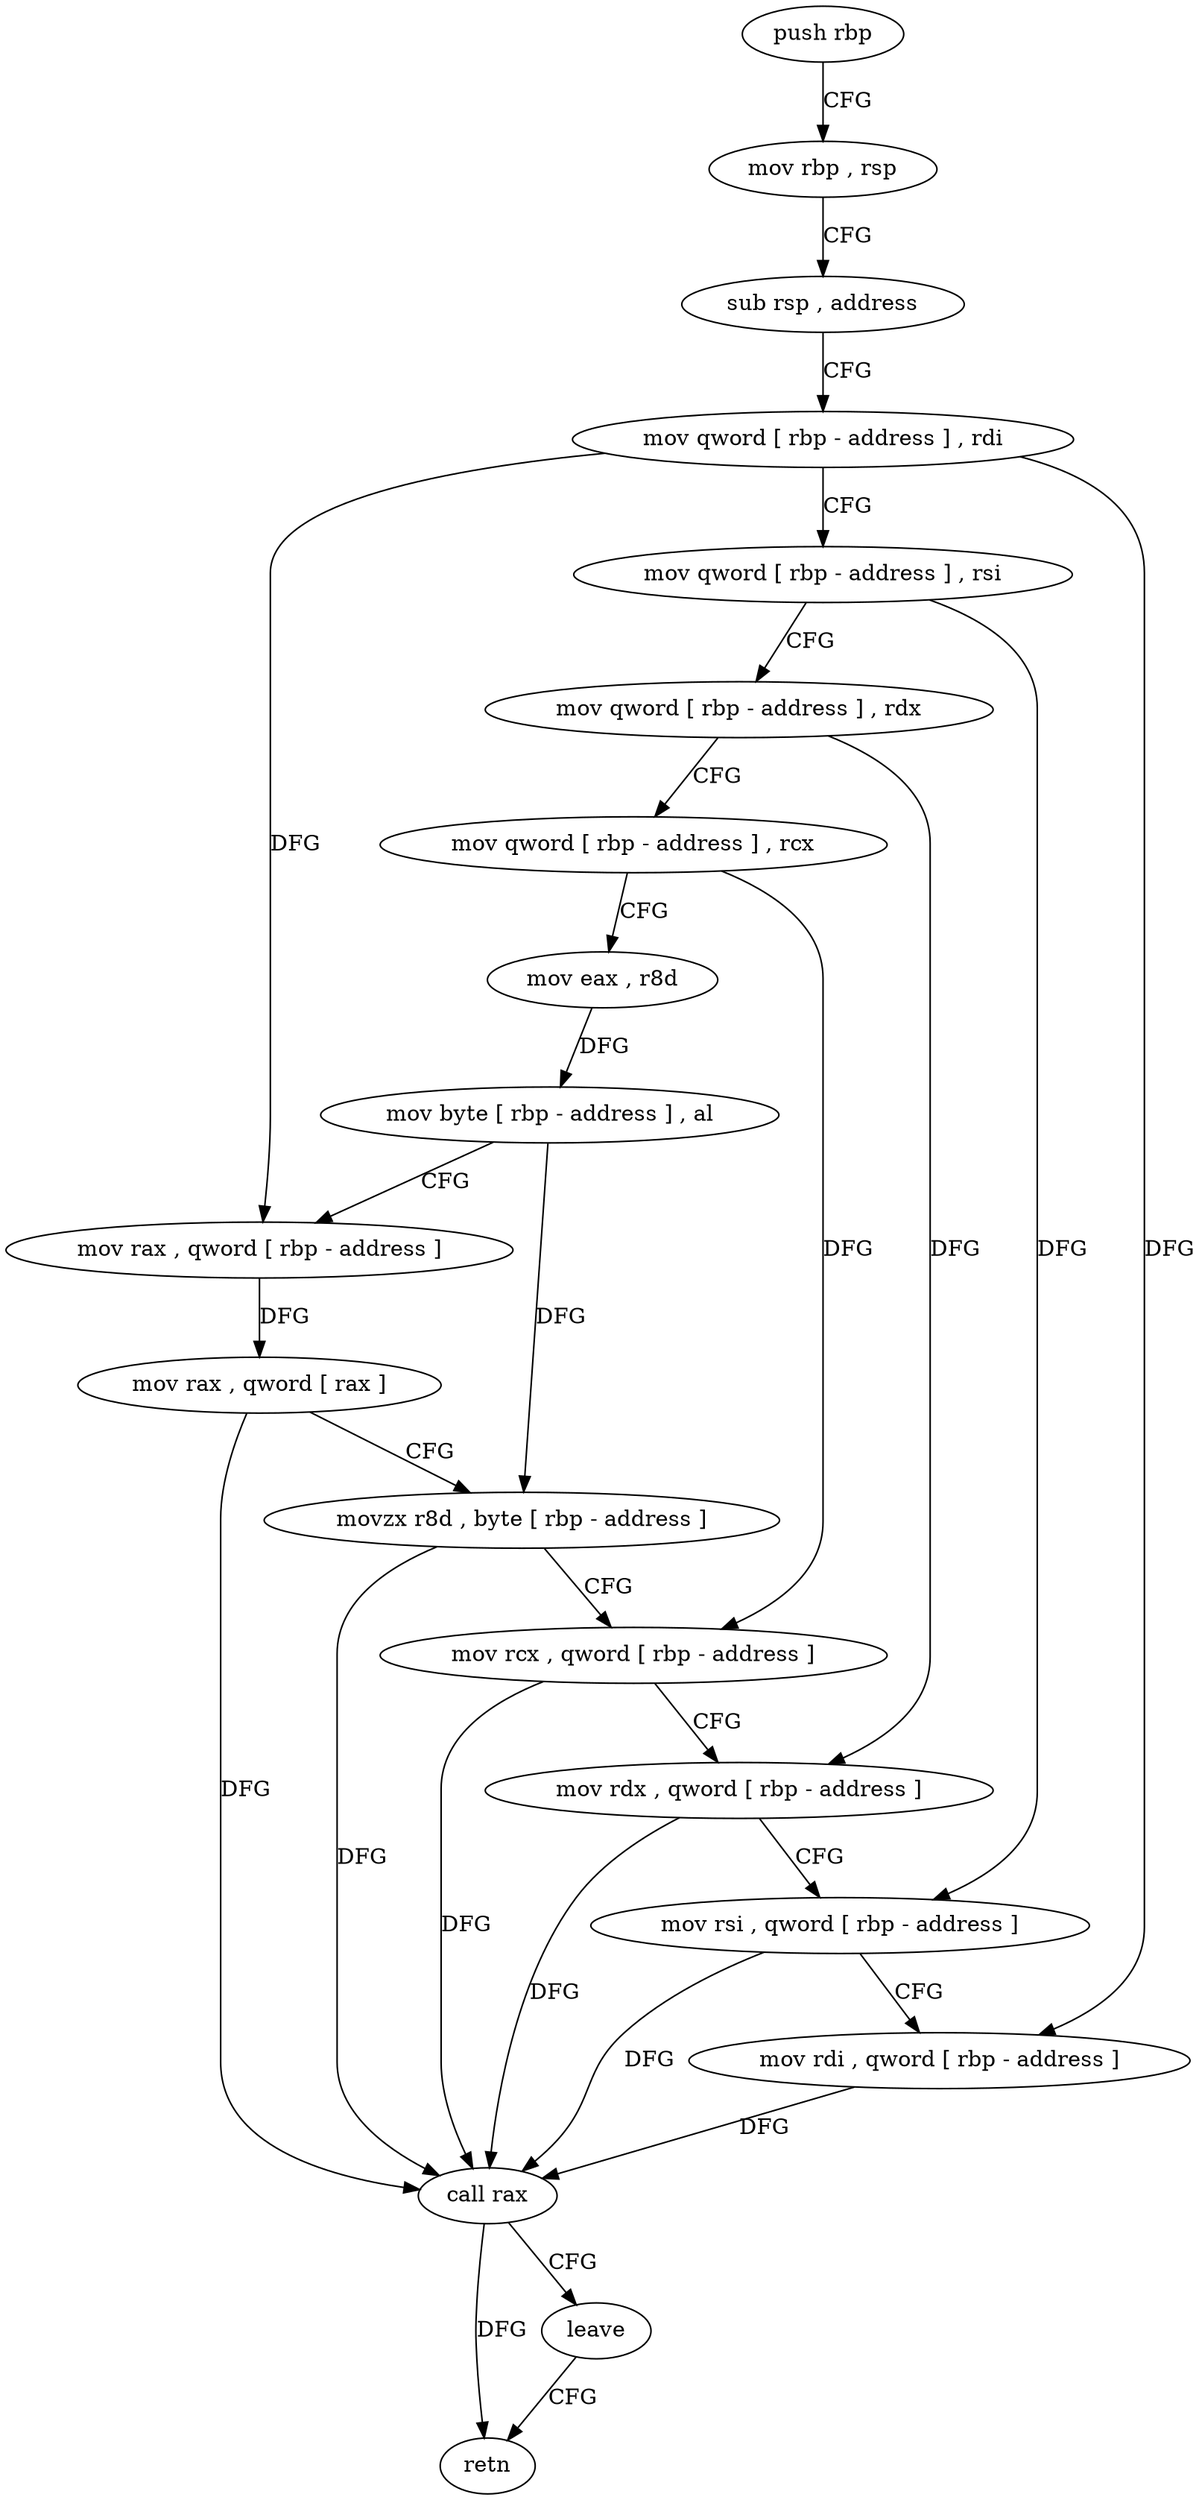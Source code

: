 digraph "func" {
"229412" [label = "push rbp" ]
"229413" [label = "mov rbp , rsp" ]
"229416" [label = "sub rsp , address" ]
"229420" [label = "mov qword [ rbp - address ] , rdi" ]
"229424" [label = "mov qword [ rbp - address ] , rsi" ]
"229428" [label = "mov qword [ rbp - address ] , rdx" ]
"229432" [label = "mov qword [ rbp - address ] , rcx" ]
"229436" [label = "mov eax , r8d" ]
"229439" [label = "mov byte [ rbp - address ] , al" ]
"229442" [label = "mov rax , qword [ rbp - address ]" ]
"229446" [label = "mov rax , qword [ rax ]" ]
"229449" [label = "movzx r8d , byte [ rbp - address ]" ]
"229454" [label = "mov rcx , qword [ rbp - address ]" ]
"229458" [label = "mov rdx , qword [ rbp - address ]" ]
"229462" [label = "mov rsi , qword [ rbp - address ]" ]
"229466" [label = "mov rdi , qword [ rbp - address ]" ]
"229470" [label = "call rax" ]
"229472" [label = "leave" ]
"229473" [label = "retn" ]
"229412" -> "229413" [ label = "CFG" ]
"229413" -> "229416" [ label = "CFG" ]
"229416" -> "229420" [ label = "CFG" ]
"229420" -> "229424" [ label = "CFG" ]
"229420" -> "229442" [ label = "DFG" ]
"229420" -> "229466" [ label = "DFG" ]
"229424" -> "229428" [ label = "CFG" ]
"229424" -> "229462" [ label = "DFG" ]
"229428" -> "229432" [ label = "CFG" ]
"229428" -> "229458" [ label = "DFG" ]
"229432" -> "229436" [ label = "CFG" ]
"229432" -> "229454" [ label = "DFG" ]
"229436" -> "229439" [ label = "DFG" ]
"229439" -> "229442" [ label = "CFG" ]
"229439" -> "229449" [ label = "DFG" ]
"229442" -> "229446" [ label = "DFG" ]
"229446" -> "229449" [ label = "CFG" ]
"229446" -> "229470" [ label = "DFG" ]
"229449" -> "229454" [ label = "CFG" ]
"229449" -> "229470" [ label = "DFG" ]
"229454" -> "229458" [ label = "CFG" ]
"229454" -> "229470" [ label = "DFG" ]
"229458" -> "229462" [ label = "CFG" ]
"229458" -> "229470" [ label = "DFG" ]
"229462" -> "229466" [ label = "CFG" ]
"229462" -> "229470" [ label = "DFG" ]
"229466" -> "229470" [ label = "DFG" ]
"229470" -> "229472" [ label = "CFG" ]
"229470" -> "229473" [ label = "DFG" ]
"229472" -> "229473" [ label = "CFG" ]
}
